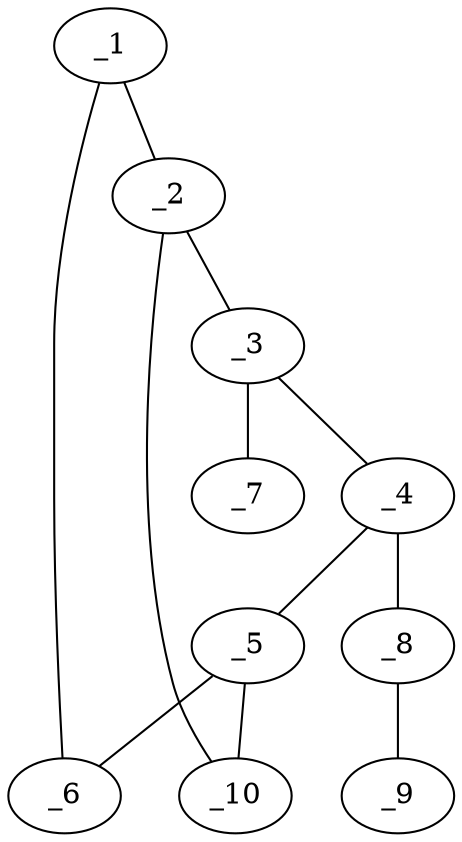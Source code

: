 graph molid631315 {
	_1	 [charge=0,
		chem=1,
		symbol="C  ",
		x="7.2887",
		y="0.5694"];
	_2	 [charge=0,
		chem=1,
		symbol="C  ",
		x="5.4568",
		y="1.3282"];
	_1 -- _2	 [valence=1];
	_6	 [charge=0,
		chem=1,
		symbol="C  ",
		x="7.0299",
		y="-0.3966"];
	_1 -- _6	 [valence=1];
	_3	 [charge=0,
		chem=1,
		symbol="C  ",
		x="2.9659",
		y="0.2283"];
	_2 -- _3	 [valence=1];
	_10	 [charge=0,
		chem=1,
		symbol="C  ",
		x="4.7202",
		y="2.3108"];
	_2 -- _10	 [valence=1];
	_4	 [charge=0,
		chem=1,
		symbol="C  ",
		x="3.4659",
		y="-0.6378"];
	_3 -- _4	 [valence=1];
	_7	 [charge=0,
		chem=2,
		symbol="O  ",
		x=2,
		y="0.4871"];
	_3 -- _7	 [valence=2];
	_5	 [charge=0,
		chem=1,
		symbol="C  ",
		x="5.198",
		y="0.3622"];
	_4 -- _5	 [valence=1];
	_8	 [charge=0,
		chem=4,
		symbol="N  ",
		x="3.2071",
		y="-1.6037"];
	_4 -- _8	 [valence=2];
	_5 -- _6	 [valence=1];
	_5 -- _10	 [valence=1];
	_9	 [charge=0,
		chem=2,
		symbol="O  ",
		x="3.9142",
		y="-2.3108"];
	_8 -- _9	 [valence=1];
}
